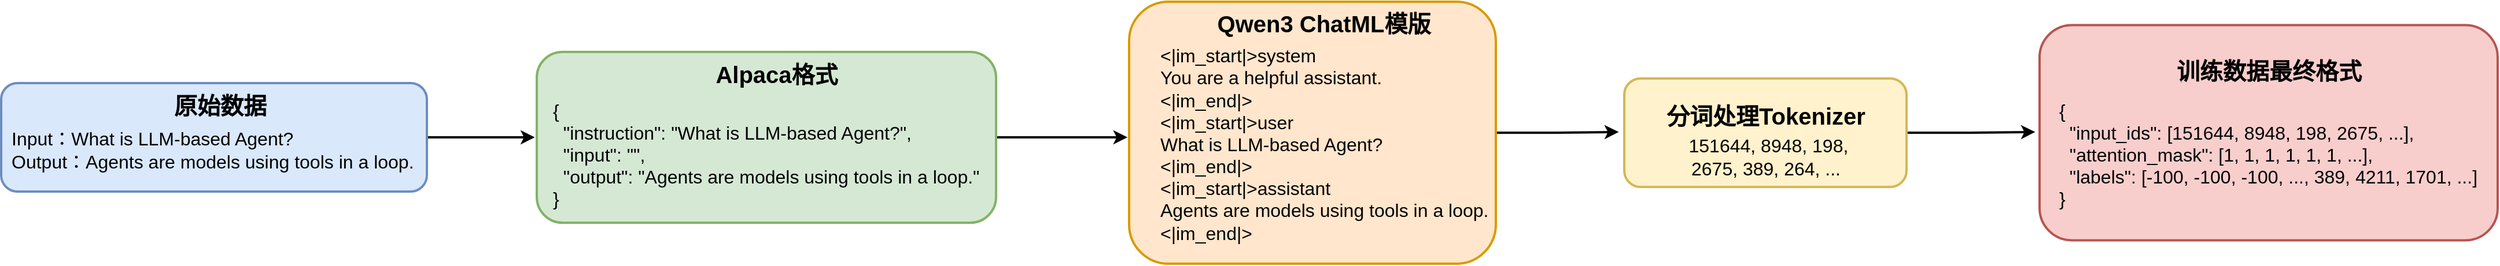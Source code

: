 <mxfile version="28.0.7">
  <diagram name="Page-1" id="kgFFcwLoHVZhnQqkf8RO">
    <mxGraphModel dx="3044" dy="1436" grid="0" gridSize="10" guides="1" tooltips="1" connect="1" arrows="1" fold="1" page="0" pageScale="1" pageWidth="850" pageHeight="1100" math="0" shadow="0">
      <root>
        <mxCell id="0" />
        <mxCell id="1" parent="0" />
        <mxCell id="-fEZfIhr2ibPiL11naqr-15" value="" style="rounded=1;whiteSpace=wrap;html=1;strokeWidth=2;fillColor=#f8cecc;strokeColor=#b85450;" vertex="1" parent="1">
          <mxGeometry x="1275" y="227.75" width="396" height="186.5" as="geometry" />
        </mxCell>
        <mxCell id="-fEZfIhr2ibPiL11naqr-21" style="edgeStyle=orthogonalEdgeStyle;rounded=0;orthogonalLoop=1;jettySize=auto;html=1;exitX=1;exitY=0.5;exitDx=0;exitDy=0;strokeWidth=2;" edge="1" parent="1" source="-fEZfIhr2ibPiL11naqr-12">
          <mxGeometry relative="1" as="geometry">
            <mxPoint x="1271.231" y="320.385" as="targetPoint" />
          </mxGeometry>
        </mxCell>
        <mxCell id="-fEZfIhr2ibPiL11naqr-12" value="" style="rounded=1;whiteSpace=wrap;html=1;strokeWidth=2;fillColor=#fff2cc;strokeColor=#d6b656;" vertex="1" parent="1">
          <mxGeometry x="916" y="274" width="244" height="94" as="geometry" />
        </mxCell>
        <mxCell id="-fEZfIhr2ibPiL11naqr-20" style="edgeStyle=orthogonalEdgeStyle;rounded=0;orthogonalLoop=1;jettySize=auto;html=1;exitX=1;exitY=0.5;exitDx=0;exitDy=0;strokeWidth=2;" edge="1" parent="1" source="-fEZfIhr2ibPiL11naqr-9">
          <mxGeometry relative="1" as="geometry">
            <mxPoint x="911.231" y="320.385" as="targetPoint" />
          </mxGeometry>
        </mxCell>
        <mxCell id="-fEZfIhr2ibPiL11naqr-9" value="" style="rounded=1;whiteSpace=wrap;html=1;strokeWidth=2;fillColor=#ffe6cc;strokeColor=#d79b00;" vertex="1" parent="1">
          <mxGeometry x="488" y="207.5" width="317" height="227" as="geometry" />
        </mxCell>
        <mxCell id="-fEZfIhr2ibPiL11naqr-19" style="edgeStyle=orthogonalEdgeStyle;rounded=0;orthogonalLoop=1;jettySize=auto;html=1;exitX=1;exitY=0.5;exitDx=0;exitDy=0;strokeWidth=2;" edge="1" parent="1" source="-fEZfIhr2ibPiL11naqr-6">
          <mxGeometry relative="1" as="geometry">
            <mxPoint x="486.615" y="325" as="targetPoint" />
          </mxGeometry>
        </mxCell>
        <mxCell id="-fEZfIhr2ibPiL11naqr-6" value="" style="rounded=1;whiteSpace=wrap;html=1;strokeWidth=2;fillColor=#d5e8d4;strokeColor=#82b366;" vertex="1" parent="1">
          <mxGeometry x="-24" y="251" width="397" height="148" as="geometry" />
        </mxCell>
        <mxCell id="-fEZfIhr2ibPiL11naqr-18" style="edgeStyle=orthogonalEdgeStyle;rounded=0;orthogonalLoop=1;jettySize=auto;html=1;exitX=1;exitY=0.5;exitDx=0;exitDy=0;strokeWidth=2;" edge="1" parent="1" source="-fEZfIhr2ibPiL11naqr-3">
          <mxGeometry relative="1" as="geometry">
            <mxPoint x="-25.692" y="325" as="targetPoint" />
          </mxGeometry>
        </mxCell>
        <mxCell id="-fEZfIhr2ibPiL11naqr-3" value="" style="rounded=1;whiteSpace=wrap;html=1;strokeWidth=2;fillColor=#dae8fc;strokeColor=#6c8ebf;" vertex="1" parent="1">
          <mxGeometry x="-487" y="278" width="368" height="94" as="geometry" />
        </mxCell>
        <mxCell id="-fEZfIhr2ibPiL11naqr-1" value="&lt;font style=&quot;font-size: 20px;&quot;&gt;&lt;b style=&quot;&quot;&gt;原始数据&lt;/b&gt;&lt;/font&gt;" style="text;html=1;align=center;verticalAlign=middle;whiteSpace=wrap;rounded=0;" vertex="1" parent="1">
          <mxGeometry x="-348.5" y="281.5" width="101" height="30" as="geometry" />
        </mxCell>
        <mxCell id="-fEZfIhr2ibPiL11naqr-2" value="&lt;font style=&quot;font-size: 16px;&quot;&gt;Input：What is LLM-based Agent?&lt;/font&gt;&lt;div&gt;&lt;font style=&quot;font-size: 16px;&quot;&gt;Output：Agents are models using tools in a loop.&lt;/font&gt;&lt;/div&gt;" style="text;html=1;align=left;verticalAlign=middle;whiteSpace=wrap;rounded=0;" vertex="1" parent="1">
          <mxGeometry x="-480" y="314" width="354" height="43" as="geometry" />
        </mxCell>
        <mxCell id="-fEZfIhr2ibPiL11naqr-4" value="&lt;span style=&quot;font-size: 20px;&quot;&gt;&lt;b&gt;Alpaca格式&lt;/b&gt;&lt;/span&gt;" style="text;html=1;align=center;verticalAlign=middle;whiteSpace=wrap;rounded=0;" vertex="1" parent="1">
          <mxGeometry x="121" y="255" width="125" height="30" as="geometry" />
        </mxCell>
        <mxCell id="-fEZfIhr2ibPiL11naqr-5" value="&lt;div&gt;&lt;font style=&quot;font-size: 16px;&quot;&gt;{&lt;/font&gt;&lt;/div&gt;&lt;div&gt;&lt;font style=&quot;font-size: 16px;&quot;&gt;&amp;nbsp; &quot;instruction&quot;: &quot;What is LLM-based Agent?&quot;,&lt;/font&gt;&lt;/div&gt;&lt;div&gt;&lt;font style=&quot;font-size: 16px;&quot;&gt;&amp;nbsp; &quot;input&quot;: &quot;&quot;,&lt;/font&gt;&lt;/div&gt;&lt;div&gt;&lt;font style=&quot;font-size: 16px;&quot;&gt;&amp;nbsp; &quot;output&quot;: &quot;Agents are models using tools in a loop.&quot;&lt;/font&gt;&lt;/div&gt;&lt;div&gt;&lt;font style=&quot;font-size: 16px;&quot;&gt;}&lt;/font&gt;&lt;/div&gt;" style="text;html=1;align=left;verticalAlign=middle;whiteSpace=wrap;rounded=0;" vertex="1" parent="1">
          <mxGeometry x="-12" y="281.75" width="379" height="116" as="geometry" />
        </mxCell>
        <mxCell id="-fEZfIhr2ibPiL11naqr-7" value="&lt;font style=&quot;font-size: 20px;&quot;&gt;&lt;b&gt;Qwen3 ChatML模版&lt;/b&gt;&lt;/font&gt;" style="text;html=1;align=center;verticalAlign=middle;whiteSpace=wrap;rounded=0;" vertex="1" parent="1">
          <mxGeometry x="555" y="211" width="202.75" height="30" as="geometry" />
        </mxCell>
        <mxCell id="-fEZfIhr2ibPiL11naqr-8" value="&lt;div&gt;&lt;span style=&quot;font-size: 16px;&quot;&gt;&amp;lt;|im_start|&amp;gt;system&lt;/span&gt;&lt;/div&gt;&lt;div&gt;&lt;span style=&quot;font-size: 16px;&quot;&gt;You are a helpful assistant.&lt;/span&gt;&lt;/div&gt;&lt;div&gt;&lt;span style=&quot;font-size: 16px;&quot;&gt;&amp;lt;|im_end|&amp;gt;&lt;/span&gt;&lt;/div&gt;&lt;div&gt;&lt;span style=&quot;font-size: 16px;&quot;&gt;&amp;lt;|im_start|&amp;gt;user&lt;/span&gt;&lt;/div&gt;&lt;div&gt;&lt;span style=&quot;font-size: 16px;&quot;&gt;What is LLM-based Agent?&lt;/span&gt;&lt;/div&gt;&lt;div&gt;&lt;span style=&quot;font-size: 16px;&quot;&gt;&amp;lt;|im_end|&amp;gt;&lt;/span&gt;&lt;/div&gt;&lt;div&gt;&lt;span style=&quot;font-size: 16px;&quot;&gt;&amp;lt;|im_start|&amp;gt;assistant&lt;/span&gt;&lt;/div&gt;&lt;div&gt;&lt;span style=&quot;font-size: 16px;&quot;&gt;Agents are models using tools in a loop.&lt;/span&gt;&lt;/div&gt;&lt;div&gt;&lt;span style=&quot;font-size: 16px;&quot;&gt;&amp;lt;|im_end|&amp;gt;&lt;/span&gt;&lt;/div&gt;" style="text;html=1;align=left;verticalAlign=middle;whiteSpace=wrap;rounded=0;" vertex="1" parent="1">
          <mxGeometry x="512.88" y="245" width="287" height="172.5" as="geometry" />
        </mxCell>
        <mxCell id="-fEZfIhr2ibPiL11naqr-10" value="&lt;font style=&quot;font-size: 16px;&quot;&gt;&amp;nbsp;151644, 8948, 198, 2675, 389, 264, ...&lt;/font&gt;" style="text;html=1;align=center;verticalAlign=middle;whiteSpace=wrap;rounded=0;" vertex="1" parent="1">
          <mxGeometry x="949.75" y="327" width="176.5" height="30" as="geometry" />
        </mxCell>
        <mxCell id="-fEZfIhr2ibPiL11naqr-11" value="&lt;span style=&quot;font-size: 20px;&quot;&gt;&lt;b&gt;分词处理Tokenizer&lt;/b&gt;&lt;/span&gt;" style="text;html=1;align=center;verticalAlign=middle;whiteSpace=wrap;rounded=0;" vertex="1" parent="1">
          <mxGeometry x="936.63" y="290.5" width="202.75" height="30" as="geometry" />
        </mxCell>
        <mxCell id="-fEZfIhr2ibPiL11naqr-13" value="&lt;div&gt;&lt;font style=&quot;font-size: 16px;&quot;&gt;{&lt;/font&gt;&lt;/div&gt;&lt;div&gt;&lt;font style=&quot;font-size: 16px;&quot;&gt;&amp;nbsp; &quot;input_ids&quot;: [151644, 8948, 198, 2675, ...],&lt;/font&gt;&lt;/div&gt;&lt;div&gt;&lt;font style=&quot;font-size: 16px;&quot;&gt;&amp;nbsp; &quot;attention_mask&quot;: [1, 1, 1, 1, 1, 1, ...],&lt;/font&gt;&lt;/div&gt;&lt;div&gt;&lt;font style=&quot;font-size: 16px;&quot;&gt;&amp;nbsp; &quot;labels&quot;: [-100, -100, -100, ..., 389, 4211, 1701, ...]&lt;/font&gt;&lt;/div&gt;&lt;div&gt;&lt;font style=&quot;font-size: 16px;&quot;&gt;}&lt;/font&gt;&lt;/div&gt;" style="text;html=1;align=left;verticalAlign=middle;whiteSpace=wrap;rounded=0;" vertex="1" parent="1">
          <mxGeometry x="1290" y="268.75" width="366" height="142.5" as="geometry" />
        </mxCell>
        <mxCell id="-fEZfIhr2ibPiL11naqr-14" value="&lt;span style=&quot;font-size: 20px;&quot;&gt;&lt;b&gt;训练数据最终格式&lt;/b&gt;&lt;/span&gt;" style="text;html=1;align=center;verticalAlign=middle;whiteSpace=wrap;rounded=0;" vertex="1" parent="1">
          <mxGeometry x="1371.62" y="251.75" width="202.75" height="30" as="geometry" />
        </mxCell>
      </root>
    </mxGraphModel>
  </diagram>
</mxfile>

